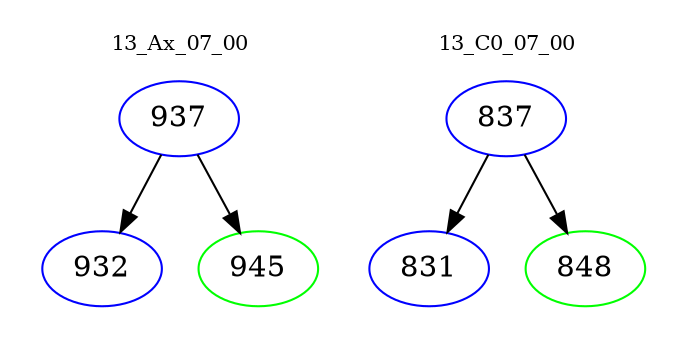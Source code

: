 digraph{
subgraph cluster_0 {
color = white
label = "13_Ax_07_00";
fontsize=10;
T0_937 [label="937", color="blue"]
T0_937 -> T0_932 [color="black"]
T0_932 [label="932", color="blue"]
T0_937 -> T0_945 [color="black"]
T0_945 [label="945", color="green"]
}
subgraph cluster_1 {
color = white
label = "13_C0_07_00";
fontsize=10;
T1_837 [label="837", color="blue"]
T1_837 -> T1_831 [color="black"]
T1_831 [label="831", color="blue"]
T1_837 -> T1_848 [color="black"]
T1_848 [label="848", color="green"]
}
}
